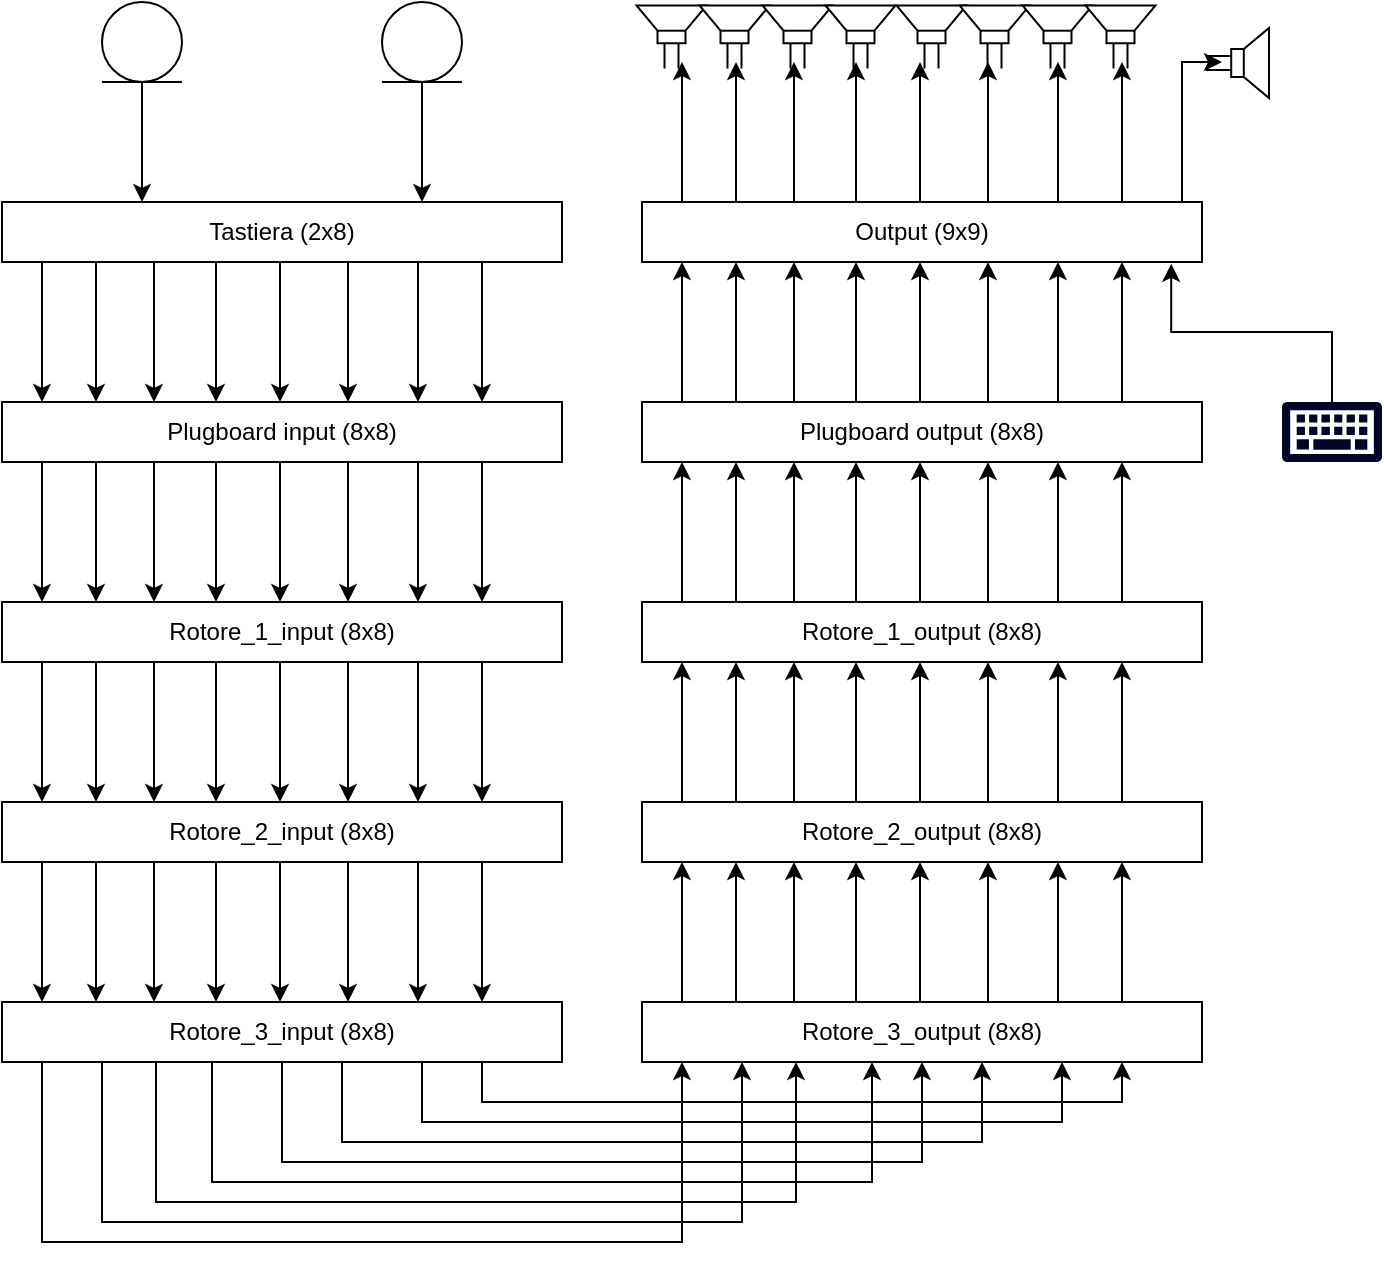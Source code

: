 <mxfile version="24.0.4" type="device">
  <diagram name="Page-1" id="vTl2VZf6Phf7d43htwPM">
    <mxGraphModel dx="2390" dy="1623" grid="1" gridSize="10" guides="1" tooltips="1" connect="1" arrows="1" fold="1" page="1" pageScale="1" pageWidth="827" pageHeight="1169" math="0" shadow="0">
      <root>
        <mxCell id="0" />
        <mxCell id="1" parent="0" />
        <mxCell id="vGcXtfVgCB9W5I0RSvsS-87" style="edgeStyle=orthogonalEdgeStyle;rounded=0;orthogonalLoop=1;jettySize=auto;html=1;exitX=0;exitY=0.5;exitDx=0;exitDy=0;exitPerimeter=0;entryX=0.25;entryY=0;entryDx=0;entryDy=0;" edge="1" parent="1" source="vGcXtfVgCB9W5I0RSvsS-1" target="vGcXtfVgCB9W5I0RSvsS-79">
          <mxGeometry relative="1" as="geometry" />
        </mxCell>
        <mxCell id="vGcXtfVgCB9W5I0RSvsS-1" value="" style="verticalLabelPosition=bottom;shadow=0;dashed=0;align=center;html=1;verticalAlign=top;shape=mxgraph.electrical.radio.microphone_1;rotation=-90;" vertex="1" parent="1">
          <mxGeometry x="130" y="260" width="40" height="40" as="geometry" />
        </mxCell>
        <mxCell id="vGcXtfVgCB9W5I0RSvsS-88" style="edgeStyle=orthogonalEdgeStyle;rounded=0;orthogonalLoop=1;jettySize=auto;html=1;exitX=0;exitY=0.5;exitDx=0;exitDy=0;exitPerimeter=0;entryX=0.75;entryY=0;entryDx=0;entryDy=0;" edge="1" parent="1" source="vGcXtfVgCB9W5I0RSvsS-2" target="vGcXtfVgCB9W5I0RSvsS-79">
          <mxGeometry relative="1" as="geometry" />
        </mxCell>
        <mxCell id="vGcXtfVgCB9W5I0RSvsS-2" value="" style="verticalLabelPosition=bottom;shadow=0;dashed=0;align=center;html=1;verticalAlign=top;shape=mxgraph.electrical.radio.microphone_1;rotation=-90;" vertex="1" parent="1">
          <mxGeometry x="270" y="260" width="40" height="40" as="geometry" />
        </mxCell>
        <mxCell id="vGcXtfVgCB9W5I0RSvsS-12" style="edgeStyle=orthogonalEdgeStyle;rounded=0;orthogonalLoop=1;jettySize=auto;html=1;exitX=0.5;exitY=1;exitDx=0;exitDy=0;" edge="1" parent="1">
          <mxGeometry relative="1" as="geometry">
            <mxPoint x="219" y="490.0" as="sourcePoint" />
            <mxPoint x="219" y="560.0" as="targetPoint" />
          </mxGeometry>
        </mxCell>
        <mxCell id="vGcXtfVgCB9W5I0RSvsS-13" style="edgeStyle=orthogonalEdgeStyle;rounded=0;orthogonalLoop=1;jettySize=auto;html=1;exitX=0.25;exitY=1;exitDx=0;exitDy=0;entryX=0.25;entryY=0;entryDx=0;entryDy=0;" edge="1" parent="1">
          <mxGeometry relative="1" as="geometry">
            <mxPoint x="156" y="490.0" as="sourcePoint" />
            <mxPoint x="156" y="560.0" as="targetPoint" />
          </mxGeometry>
        </mxCell>
        <mxCell id="vGcXtfVgCB9W5I0RSvsS-14" style="edgeStyle=orthogonalEdgeStyle;rounded=0;orthogonalLoop=1;jettySize=auto;html=1;exitX=0.75;exitY=1;exitDx=0;exitDy=0;entryX=0.75;entryY=0;entryDx=0;entryDy=0;" edge="1" parent="1">
          <mxGeometry relative="1" as="geometry">
            <mxPoint x="288" y="490.0" as="sourcePoint" />
            <mxPoint x="288" y="560.0" as="targetPoint" />
          </mxGeometry>
        </mxCell>
        <mxCell id="vGcXtfVgCB9W5I0RSvsS-3" value="Plugboard input (8x8)" style="rounded=0;whiteSpace=wrap;html=1;" vertex="1" parent="1">
          <mxGeometry x="80" y="460" width="280" height="30" as="geometry" />
        </mxCell>
        <mxCell id="vGcXtfVgCB9W5I0RSvsS-11" value="Rotore_1_input (8x8)" style="rounded=0;whiteSpace=wrap;html=1;" vertex="1" parent="1">
          <mxGeometry x="80" y="560" width="280" height="30" as="geometry" />
        </mxCell>
        <mxCell id="vGcXtfVgCB9W5I0RSvsS-15" style="edgeStyle=orthogonalEdgeStyle;rounded=0;orthogonalLoop=1;jettySize=auto;html=1;exitX=0.25;exitY=1;exitDx=0;exitDy=0;entryX=0.25;entryY=0;entryDx=0;entryDy=0;" edge="1" parent="1">
          <mxGeometry relative="1" as="geometry">
            <mxPoint x="187" y="490" as="sourcePoint" />
            <mxPoint x="187" y="560" as="targetPoint" />
          </mxGeometry>
        </mxCell>
        <mxCell id="vGcXtfVgCB9W5I0RSvsS-16" style="edgeStyle=orthogonalEdgeStyle;rounded=0;orthogonalLoop=1;jettySize=auto;html=1;exitX=0.25;exitY=1;exitDx=0;exitDy=0;entryX=0.25;entryY=0;entryDx=0;entryDy=0;" edge="1" parent="1">
          <mxGeometry relative="1" as="geometry">
            <mxPoint x="253" y="490" as="sourcePoint" />
            <mxPoint x="253" y="560" as="targetPoint" />
          </mxGeometry>
        </mxCell>
        <mxCell id="vGcXtfVgCB9W5I0RSvsS-17" style="edgeStyle=orthogonalEdgeStyle;rounded=0;orthogonalLoop=1;jettySize=auto;html=1;exitX=0.25;exitY=1;exitDx=0;exitDy=0;entryX=0.25;entryY=0;entryDx=0;entryDy=0;" edge="1" parent="1">
          <mxGeometry relative="1" as="geometry">
            <mxPoint x="127" y="490" as="sourcePoint" />
            <mxPoint x="127" y="560" as="targetPoint" />
          </mxGeometry>
        </mxCell>
        <mxCell id="vGcXtfVgCB9W5I0RSvsS-18" style="edgeStyle=orthogonalEdgeStyle;rounded=0;orthogonalLoop=1;jettySize=auto;html=1;exitX=0.25;exitY=1;exitDx=0;exitDy=0;entryX=0.25;entryY=0;entryDx=0;entryDy=0;" edge="1" parent="1">
          <mxGeometry relative="1" as="geometry">
            <mxPoint x="320" y="490" as="sourcePoint" />
            <mxPoint x="320" y="560" as="targetPoint" />
          </mxGeometry>
        </mxCell>
        <mxCell id="vGcXtfVgCB9W5I0RSvsS-19" style="edgeStyle=orthogonalEdgeStyle;rounded=0;orthogonalLoop=1;jettySize=auto;html=1;exitX=0.25;exitY=1;exitDx=0;exitDy=0;entryX=0.25;entryY=0;entryDx=0;entryDy=0;" edge="1" parent="1">
          <mxGeometry relative="1" as="geometry">
            <mxPoint x="100" y="490" as="sourcePoint" />
            <mxPoint x="100" y="560" as="targetPoint" />
          </mxGeometry>
        </mxCell>
        <mxCell id="vGcXtfVgCB9W5I0RSvsS-20" value="Rotore_2_input (8x8)" style="rounded=0;whiteSpace=wrap;html=1;" vertex="1" parent="1">
          <mxGeometry x="80" y="660" width="280" height="30" as="geometry" />
        </mxCell>
        <mxCell id="vGcXtfVgCB9W5I0RSvsS-21" style="edgeStyle=orthogonalEdgeStyle;rounded=0;orthogonalLoop=1;jettySize=auto;html=1;exitX=0.5;exitY=1;exitDx=0;exitDy=0;" edge="1" parent="1">
          <mxGeometry relative="1" as="geometry">
            <mxPoint x="219" y="590.0" as="sourcePoint" />
            <mxPoint x="219" y="660.0" as="targetPoint" />
          </mxGeometry>
        </mxCell>
        <mxCell id="vGcXtfVgCB9W5I0RSvsS-22" style="edgeStyle=orthogonalEdgeStyle;rounded=0;orthogonalLoop=1;jettySize=auto;html=1;exitX=0.25;exitY=1;exitDx=0;exitDy=0;entryX=0.25;entryY=0;entryDx=0;entryDy=0;" edge="1" parent="1">
          <mxGeometry relative="1" as="geometry">
            <mxPoint x="156" y="590.0" as="sourcePoint" />
            <mxPoint x="156" y="660.0" as="targetPoint" />
          </mxGeometry>
        </mxCell>
        <mxCell id="vGcXtfVgCB9W5I0RSvsS-23" style="edgeStyle=orthogonalEdgeStyle;rounded=0;orthogonalLoop=1;jettySize=auto;html=1;exitX=0.75;exitY=1;exitDx=0;exitDy=0;entryX=0.75;entryY=0;entryDx=0;entryDy=0;" edge="1" parent="1">
          <mxGeometry relative="1" as="geometry">
            <mxPoint x="288" y="590.0" as="sourcePoint" />
            <mxPoint x="288" y="660.0" as="targetPoint" />
          </mxGeometry>
        </mxCell>
        <mxCell id="vGcXtfVgCB9W5I0RSvsS-24" style="edgeStyle=orthogonalEdgeStyle;rounded=0;orthogonalLoop=1;jettySize=auto;html=1;exitX=0.25;exitY=1;exitDx=0;exitDy=0;entryX=0.25;entryY=0;entryDx=0;entryDy=0;" edge="1" parent="1">
          <mxGeometry relative="1" as="geometry">
            <mxPoint x="187" y="590" as="sourcePoint" />
            <mxPoint x="187" y="660" as="targetPoint" />
          </mxGeometry>
        </mxCell>
        <mxCell id="vGcXtfVgCB9W5I0RSvsS-25" style="edgeStyle=orthogonalEdgeStyle;rounded=0;orthogonalLoop=1;jettySize=auto;html=1;exitX=0.25;exitY=1;exitDx=0;exitDy=0;entryX=0.25;entryY=0;entryDx=0;entryDy=0;" edge="1" parent="1">
          <mxGeometry relative="1" as="geometry">
            <mxPoint x="253" y="590" as="sourcePoint" />
            <mxPoint x="253" y="660" as="targetPoint" />
          </mxGeometry>
        </mxCell>
        <mxCell id="vGcXtfVgCB9W5I0RSvsS-26" style="edgeStyle=orthogonalEdgeStyle;rounded=0;orthogonalLoop=1;jettySize=auto;html=1;exitX=0.25;exitY=1;exitDx=0;exitDy=0;entryX=0.25;entryY=0;entryDx=0;entryDy=0;" edge="1" parent="1">
          <mxGeometry relative="1" as="geometry">
            <mxPoint x="127" y="590" as="sourcePoint" />
            <mxPoint x="127" y="660" as="targetPoint" />
          </mxGeometry>
        </mxCell>
        <mxCell id="vGcXtfVgCB9W5I0RSvsS-27" style="edgeStyle=orthogonalEdgeStyle;rounded=0;orthogonalLoop=1;jettySize=auto;html=1;exitX=0.25;exitY=1;exitDx=0;exitDy=0;entryX=0.25;entryY=0;entryDx=0;entryDy=0;" edge="1" parent="1">
          <mxGeometry relative="1" as="geometry">
            <mxPoint x="320" y="590" as="sourcePoint" />
            <mxPoint x="320" y="660" as="targetPoint" />
          </mxGeometry>
        </mxCell>
        <mxCell id="vGcXtfVgCB9W5I0RSvsS-28" style="edgeStyle=orthogonalEdgeStyle;rounded=0;orthogonalLoop=1;jettySize=auto;html=1;exitX=0.25;exitY=1;exitDx=0;exitDy=0;entryX=0.25;entryY=0;entryDx=0;entryDy=0;" edge="1" parent="1">
          <mxGeometry relative="1" as="geometry">
            <mxPoint x="100" y="590" as="sourcePoint" />
            <mxPoint x="100" y="660" as="targetPoint" />
          </mxGeometry>
        </mxCell>
        <mxCell id="vGcXtfVgCB9W5I0RSvsS-48" style="edgeStyle=orthogonalEdgeStyle;rounded=0;orthogonalLoop=1;jettySize=auto;html=1;exitX=0.5;exitY=1;exitDx=0;exitDy=0;entryX=0.5;entryY=1;entryDx=0;entryDy=0;" edge="1" parent="1" source="vGcXtfVgCB9W5I0RSvsS-29" target="vGcXtfVgCB9W5I0RSvsS-38">
          <mxGeometry relative="1" as="geometry">
            <Array as="points">
              <mxPoint x="220" y="840" />
              <mxPoint x="540" y="840" />
            </Array>
          </mxGeometry>
        </mxCell>
        <mxCell id="vGcXtfVgCB9W5I0RSvsS-29" value="Rotore_3_input (8x8)" style="rounded=0;whiteSpace=wrap;html=1;" vertex="1" parent="1">
          <mxGeometry x="80" y="760" width="280" height="30" as="geometry" />
        </mxCell>
        <mxCell id="vGcXtfVgCB9W5I0RSvsS-30" style="edgeStyle=orthogonalEdgeStyle;rounded=0;orthogonalLoop=1;jettySize=auto;html=1;exitX=0.5;exitY=1;exitDx=0;exitDy=0;" edge="1" parent="1">
          <mxGeometry relative="1" as="geometry">
            <mxPoint x="219" y="690.0" as="sourcePoint" />
            <mxPoint x="219" y="760.0" as="targetPoint" />
          </mxGeometry>
        </mxCell>
        <mxCell id="vGcXtfVgCB9W5I0RSvsS-31" style="edgeStyle=orthogonalEdgeStyle;rounded=0;orthogonalLoop=1;jettySize=auto;html=1;exitX=0.25;exitY=1;exitDx=0;exitDy=0;entryX=0.25;entryY=0;entryDx=0;entryDy=0;" edge="1" parent="1">
          <mxGeometry relative="1" as="geometry">
            <mxPoint x="156" y="690.0" as="sourcePoint" />
            <mxPoint x="156" y="760.0" as="targetPoint" />
          </mxGeometry>
        </mxCell>
        <mxCell id="vGcXtfVgCB9W5I0RSvsS-32" style="edgeStyle=orthogonalEdgeStyle;rounded=0;orthogonalLoop=1;jettySize=auto;html=1;exitX=0.75;exitY=1;exitDx=0;exitDy=0;entryX=0.75;entryY=0;entryDx=0;entryDy=0;" edge="1" parent="1">
          <mxGeometry relative="1" as="geometry">
            <mxPoint x="288" y="690.0" as="sourcePoint" />
            <mxPoint x="288" y="760.0" as="targetPoint" />
          </mxGeometry>
        </mxCell>
        <mxCell id="vGcXtfVgCB9W5I0RSvsS-33" style="edgeStyle=orthogonalEdgeStyle;rounded=0;orthogonalLoop=1;jettySize=auto;html=1;exitX=0.25;exitY=1;exitDx=0;exitDy=0;entryX=0.25;entryY=0;entryDx=0;entryDy=0;" edge="1" parent="1">
          <mxGeometry relative="1" as="geometry">
            <mxPoint x="187" y="690" as="sourcePoint" />
            <mxPoint x="187" y="760" as="targetPoint" />
          </mxGeometry>
        </mxCell>
        <mxCell id="vGcXtfVgCB9W5I0RSvsS-34" style="edgeStyle=orthogonalEdgeStyle;rounded=0;orthogonalLoop=1;jettySize=auto;html=1;exitX=0.25;exitY=1;exitDx=0;exitDy=0;entryX=0.25;entryY=0;entryDx=0;entryDy=0;" edge="1" parent="1">
          <mxGeometry relative="1" as="geometry">
            <mxPoint x="253" y="690" as="sourcePoint" />
            <mxPoint x="253" y="760" as="targetPoint" />
          </mxGeometry>
        </mxCell>
        <mxCell id="vGcXtfVgCB9W5I0RSvsS-35" style="edgeStyle=orthogonalEdgeStyle;rounded=0;orthogonalLoop=1;jettySize=auto;html=1;exitX=0.25;exitY=1;exitDx=0;exitDy=0;entryX=0.25;entryY=0;entryDx=0;entryDy=0;" edge="1" parent="1">
          <mxGeometry relative="1" as="geometry">
            <mxPoint x="127" y="690" as="sourcePoint" />
            <mxPoint x="127" y="760" as="targetPoint" />
          </mxGeometry>
        </mxCell>
        <mxCell id="vGcXtfVgCB9W5I0RSvsS-36" style="edgeStyle=orthogonalEdgeStyle;rounded=0;orthogonalLoop=1;jettySize=auto;html=1;exitX=0.25;exitY=1;exitDx=0;exitDy=0;entryX=0.25;entryY=0;entryDx=0;entryDy=0;" edge="1" parent="1">
          <mxGeometry relative="1" as="geometry">
            <mxPoint x="320" y="690" as="sourcePoint" />
            <mxPoint x="320" y="760" as="targetPoint" />
          </mxGeometry>
        </mxCell>
        <mxCell id="vGcXtfVgCB9W5I0RSvsS-37" style="edgeStyle=orthogonalEdgeStyle;rounded=0;orthogonalLoop=1;jettySize=auto;html=1;exitX=0.25;exitY=1;exitDx=0;exitDy=0;entryX=0.25;entryY=0;entryDx=0;entryDy=0;" edge="1" parent="1">
          <mxGeometry relative="1" as="geometry">
            <mxPoint x="100" y="690" as="sourcePoint" />
            <mxPoint x="100" y="760" as="targetPoint" />
          </mxGeometry>
        </mxCell>
        <mxCell id="vGcXtfVgCB9W5I0RSvsS-38" value="Rotore_3_output (8x8)" style="rounded=0;whiteSpace=wrap;html=1;" vertex="1" parent="1">
          <mxGeometry x="400" y="760" width="280" height="30" as="geometry" />
        </mxCell>
        <mxCell id="vGcXtfVgCB9W5I0RSvsS-39" style="edgeStyle=orthogonalEdgeStyle;rounded=0;orthogonalLoop=1;jettySize=auto;html=1;exitX=0.5;exitY=1;exitDx=0;exitDy=0;endArrow=none;endFill=0;startArrow=classic;startFill=1;" edge="1" parent="1">
          <mxGeometry relative="1" as="geometry">
            <mxPoint x="539" y="690.0" as="sourcePoint" />
            <mxPoint x="539" y="760.0" as="targetPoint" />
          </mxGeometry>
        </mxCell>
        <mxCell id="vGcXtfVgCB9W5I0RSvsS-40" style="edgeStyle=orthogonalEdgeStyle;rounded=0;orthogonalLoop=1;jettySize=auto;html=1;exitX=0.25;exitY=1;exitDx=0;exitDy=0;entryX=0.25;entryY=0;entryDx=0;entryDy=0;endArrow=none;endFill=0;startArrow=classic;startFill=1;" edge="1" parent="1">
          <mxGeometry relative="1" as="geometry">
            <mxPoint x="476" y="690.0" as="sourcePoint" />
            <mxPoint x="476" y="760.0" as="targetPoint" />
          </mxGeometry>
        </mxCell>
        <mxCell id="vGcXtfVgCB9W5I0RSvsS-41" style="edgeStyle=orthogonalEdgeStyle;rounded=0;orthogonalLoop=1;jettySize=auto;html=1;exitX=0.75;exitY=1;exitDx=0;exitDy=0;entryX=0.75;entryY=0;entryDx=0;entryDy=0;endArrow=none;endFill=0;startArrow=classic;startFill=1;" edge="1" parent="1">
          <mxGeometry relative="1" as="geometry">
            <mxPoint x="608" y="690.0" as="sourcePoint" />
            <mxPoint x="608" y="760.0" as="targetPoint" />
          </mxGeometry>
        </mxCell>
        <mxCell id="vGcXtfVgCB9W5I0RSvsS-42" style="edgeStyle=orthogonalEdgeStyle;rounded=0;orthogonalLoop=1;jettySize=auto;html=1;exitX=0.25;exitY=1;exitDx=0;exitDy=0;entryX=0.25;entryY=0;entryDx=0;entryDy=0;endArrow=none;endFill=0;startArrow=classic;startFill=1;" edge="1" parent="1">
          <mxGeometry relative="1" as="geometry">
            <mxPoint x="507" y="690" as="sourcePoint" />
            <mxPoint x="507" y="760" as="targetPoint" />
          </mxGeometry>
        </mxCell>
        <mxCell id="vGcXtfVgCB9W5I0RSvsS-43" style="edgeStyle=orthogonalEdgeStyle;rounded=0;orthogonalLoop=1;jettySize=auto;html=1;exitX=0.25;exitY=1;exitDx=0;exitDy=0;entryX=0.25;entryY=0;entryDx=0;entryDy=0;endArrow=none;endFill=0;startArrow=classic;startFill=1;" edge="1" parent="1">
          <mxGeometry relative="1" as="geometry">
            <mxPoint x="573" y="690" as="sourcePoint" />
            <mxPoint x="573" y="760" as="targetPoint" />
          </mxGeometry>
        </mxCell>
        <mxCell id="vGcXtfVgCB9W5I0RSvsS-44" style="edgeStyle=orthogonalEdgeStyle;rounded=0;orthogonalLoop=1;jettySize=auto;html=1;exitX=0.25;exitY=1;exitDx=0;exitDy=0;entryX=0.25;entryY=0;entryDx=0;entryDy=0;endArrow=none;endFill=0;startArrow=classic;startFill=1;" edge="1" parent="1">
          <mxGeometry relative="1" as="geometry">
            <mxPoint x="447" y="690" as="sourcePoint" />
            <mxPoint x="447" y="760" as="targetPoint" />
          </mxGeometry>
        </mxCell>
        <mxCell id="vGcXtfVgCB9W5I0RSvsS-45" style="edgeStyle=orthogonalEdgeStyle;rounded=0;orthogonalLoop=1;jettySize=auto;html=1;exitX=0.25;exitY=1;exitDx=0;exitDy=0;entryX=0.25;entryY=0;entryDx=0;entryDy=0;endArrow=none;endFill=0;startArrow=classic;startFill=1;" edge="1" parent="1">
          <mxGeometry relative="1" as="geometry">
            <mxPoint x="640" y="690" as="sourcePoint" />
            <mxPoint x="640" y="760" as="targetPoint" />
          </mxGeometry>
        </mxCell>
        <mxCell id="vGcXtfVgCB9W5I0RSvsS-46" style="edgeStyle=orthogonalEdgeStyle;rounded=0;orthogonalLoop=1;jettySize=auto;html=1;exitX=0.25;exitY=1;exitDx=0;exitDy=0;entryX=0.25;entryY=0;entryDx=0;entryDy=0;endArrow=none;endFill=0;startArrow=classic;startFill=1;" edge="1" parent="1">
          <mxGeometry relative="1" as="geometry">
            <mxPoint x="420" y="690" as="sourcePoint" />
            <mxPoint x="420" y="760" as="targetPoint" />
          </mxGeometry>
        </mxCell>
        <mxCell id="vGcXtfVgCB9W5I0RSvsS-49" style="edgeStyle=orthogonalEdgeStyle;rounded=0;orthogonalLoop=1;jettySize=auto;html=1;exitX=0.5;exitY=1;exitDx=0;exitDy=0;entryX=0.5;entryY=1;entryDx=0;entryDy=0;" edge="1" parent="1">
          <mxGeometry relative="1" as="geometry">
            <mxPoint x="195" y="790" as="sourcePoint" />
            <mxPoint x="515" y="790" as="targetPoint" />
            <Array as="points">
              <mxPoint x="185" y="790" />
              <mxPoint x="185" y="850" />
              <mxPoint x="515" y="850" />
            </Array>
          </mxGeometry>
        </mxCell>
        <mxCell id="vGcXtfVgCB9W5I0RSvsS-50" style="edgeStyle=orthogonalEdgeStyle;rounded=0;orthogonalLoop=1;jettySize=auto;html=1;exitX=0.5;exitY=1;exitDx=0;exitDy=0;entryX=0.5;entryY=1;entryDx=0;entryDy=0;" edge="1" parent="1">
          <mxGeometry relative="1" as="geometry">
            <mxPoint x="157" y="790" as="sourcePoint" />
            <mxPoint x="477" y="790" as="targetPoint" />
            <Array as="points">
              <mxPoint x="157" y="860" />
              <mxPoint x="477" y="860" />
            </Array>
          </mxGeometry>
        </mxCell>
        <mxCell id="vGcXtfVgCB9W5I0RSvsS-51" style="edgeStyle=orthogonalEdgeStyle;rounded=0;orthogonalLoop=1;jettySize=auto;html=1;exitX=0.5;exitY=1;exitDx=0;exitDy=0;entryX=0.5;entryY=1;entryDx=0;entryDy=0;" edge="1" parent="1">
          <mxGeometry relative="1" as="geometry">
            <mxPoint x="130" y="790" as="sourcePoint" />
            <mxPoint x="450" y="790" as="targetPoint" />
            <Array as="points">
              <mxPoint x="130" y="870" />
              <mxPoint x="450" y="870" />
            </Array>
          </mxGeometry>
        </mxCell>
        <mxCell id="vGcXtfVgCB9W5I0RSvsS-52" style="edgeStyle=orthogonalEdgeStyle;rounded=0;orthogonalLoop=1;jettySize=auto;html=1;exitX=0.5;exitY=1;exitDx=0;exitDy=0;entryX=0.5;entryY=1;entryDx=0;entryDy=0;" edge="1" parent="1">
          <mxGeometry relative="1" as="geometry">
            <mxPoint x="100" y="790" as="sourcePoint" />
            <mxPoint x="420" y="790" as="targetPoint" />
            <Array as="points">
              <mxPoint x="100" y="880" />
              <mxPoint x="420" y="880" />
            </Array>
          </mxGeometry>
        </mxCell>
        <mxCell id="vGcXtfVgCB9W5I0RSvsS-53" style="edgeStyle=orthogonalEdgeStyle;rounded=0;orthogonalLoop=1;jettySize=auto;html=1;exitX=0.5;exitY=1;exitDx=0;exitDy=0;entryX=0.5;entryY=1;entryDx=0;entryDy=0;" edge="1" parent="1">
          <mxGeometry relative="1" as="geometry">
            <mxPoint x="250" y="790" as="sourcePoint" />
            <mxPoint x="570" y="790" as="targetPoint" />
            <Array as="points">
              <mxPoint x="250" y="830" />
              <mxPoint x="570" y="830" />
            </Array>
          </mxGeometry>
        </mxCell>
        <mxCell id="vGcXtfVgCB9W5I0RSvsS-54" style="edgeStyle=orthogonalEdgeStyle;rounded=0;orthogonalLoop=1;jettySize=auto;html=1;exitX=0.5;exitY=1;exitDx=0;exitDy=0;entryX=0.5;entryY=1;entryDx=0;entryDy=0;" edge="1" parent="1">
          <mxGeometry relative="1" as="geometry">
            <mxPoint x="290" y="790" as="sourcePoint" />
            <mxPoint x="610" y="790" as="targetPoint" />
            <Array as="points">
              <mxPoint x="290" y="820" />
              <mxPoint x="610" y="820" />
            </Array>
          </mxGeometry>
        </mxCell>
        <mxCell id="vGcXtfVgCB9W5I0RSvsS-55" style="edgeStyle=orthogonalEdgeStyle;rounded=0;orthogonalLoop=1;jettySize=auto;html=1;exitX=0.5;exitY=1;exitDx=0;exitDy=0;entryX=0.5;entryY=1;entryDx=0;entryDy=0;" edge="1" parent="1">
          <mxGeometry relative="1" as="geometry">
            <mxPoint x="320" y="790" as="sourcePoint" />
            <mxPoint x="640" y="790" as="targetPoint" />
            <Array as="points">
              <mxPoint x="320" y="810" />
              <mxPoint x="640" y="810" />
            </Array>
          </mxGeometry>
        </mxCell>
        <mxCell id="vGcXtfVgCB9W5I0RSvsS-56" value="Rotore_2_output (8x8)" style="rounded=0;whiteSpace=wrap;html=1;" vertex="1" parent="1">
          <mxGeometry x="400" y="660" width="280" height="30" as="geometry" />
        </mxCell>
        <mxCell id="vGcXtfVgCB9W5I0RSvsS-58" style="edgeStyle=orthogonalEdgeStyle;rounded=0;orthogonalLoop=1;jettySize=auto;html=1;exitX=0.5;exitY=1;exitDx=0;exitDy=0;endArrow=none;endFill=0;startArrow=classic;startFill=1;" edge="1" parent="1">
          <mxGeometry relative="1" as="geometry">
            <mxPoint x="539" y="590.0" as="sourcePoint" />
            <mxPoint x="539" y="660.0" as="targetPoint" />
          </mxGeometry>
        </mxCell>
        <mxCell id="vGcXtfVgCB9W5I0RSvsS-59" style="edgeStyle=orthogonalEdgeStyle;rounded=0;orthogonalLoop=1;jettySize=auto;html=1;exitX=0.25;exitY=1;exitDx=0;exitDy=0;entryX=0.25;entryY=0;entryDx=0;entryDy=0;endArrow=none;endFill=0;startArrow=classic;startFill=1;" edge="1" parent="1">
          <mxGeometry relative="1" as="geometry">
            <mxPoint x="476" y="590.0" as="sourcePoint" />
            <mxPoint x="476" y="660.0" as="targetPoint" />
          </mxGeometry>
        </mxCell>
        <mxCell id="vGcXtfVgCB9W5I0RSvsS-60" style="edgeStyle=orthogonalEdgeStyle;rounded=0;orthogonalLoop=1;jettySize=auto;html=1;exitX=0.75;exitY=1;exitDx=0;exitDy=0;entryX=0.75;entryY=0;entryDx=0;entryDy=0;endArrow=none;endFill=0;startArrow=classic;startFill=1;" edge="1" parent="1">
          <mxGeometry relative="1" as="geometry">
            <mxPoint x="608" y="590.0" as="sourcePoint" />
            <mxPoint x="608" y="660.0" as="targetPoint" />
          </mxGeometry>
        </mxCell>
        <mxCell id="vGcXtfVgCB9W5I0RSvsS-61" style="edgeStyle=orthogonalEdgeStyle;rounded=0;orthogonalLoop=1;jettySize=auto;html=1;exitX=0.25;exitY=1;exitDx=0;exitDy=0;entryX=0.25;entryY=0;entryDx=0;entryDy=0;endArrow=none;endFill=0;startArrow=classic;startFill=1;" edge="1" parent="1">
          <mxGeometry relative="1" as="geometry">
            <mxPoint x="507" y="590" as="sourcePoint" />
            <mxPoint x="507" y="660" as="targetPoint" />
          </mxGeometry>
        </mxCell>
        <mxCell id="vGcXtfVgCB9W5I0RSvsS-62" style="edgeStyle=orthogonalEdgeStyle;rounded=0;orthogonalLoop=1;jettySize=auto;html=1;exitX=0.25;exitY=1;exitDx=0;exitDy=0;entryX=0.25;entryY=0;entryDx=0;entryDy=0;endArrow=none;endFill=0;startArrow=classic;startFill=1;" edge="1" parent="1">
          <mxGeometry relative="1" as="geometry">
            <mxPoint x="573" y="590" as="sourcePoint" />
            <mxPoint x="573" y="660" as="targetPoint" />
          </mxGeometry>
        </mxCell>
        <mxCell id="vGcXtfVgCB9W5I0RSvsS-63" style="edgeStyle=orthogonalEdgeStyle;rounded=0;orthogonalLoop=1;jettySize=auto;html=1;exitX=0.25;exitY=1;exitDx=0;exitDy=0;entryX=0.25;entryY=0;entryDx=0;entryDy=0;endArrow=none;endFill=0;startArrow=classic;startFill=1;" edge="1" parent="1">
          <mxGeometry relative="1" as="geometry">
            <mxPoint x="447" y="590" as="sourcePoint" />
            <mxPoint x="447" y="660" as="targetPoint" />
          </mxGeometry>
        </mxCell>
        <mxCell id="vGcXtfVgCB9W5I0RSvsS-64" style="edgeStyle=orthogonalEdgeStyle;rounded=0;orthogonalLoop=1;jettySize=auto;html=1;exitX=0.25;exitY=1;exitDx=0;exitDy=0;entryX=0.25;entryY=0;entryDx=0;entryDy=0;endArrow=none;endFill=0;startArrow=classic;startFill=1;" edge="1" parent="1">
          <mxGeometry relative="1" as="geometry">
            <mxPoint x="640" y="590" as="sourcePoint" />
            <mxPoint x="640" y="660" as="targetPoint" />
          </mxGeometry>
        </mxCell>
        <mxCell id="vGcXtfVgCB9W5I0RSvsS-65" style="edgeStyle=orthogonalEdgeStyle;rounded=0;orthogonalLoop=1;jettySize=auto;html=1;exitX=0.25;exitY=1;exitDx=0;exitDy=0;entryX=0.25;entryY=0;entryDx=0;entryDy=0;endArrow=none;endFill=0;startArrow=classic;startFill=1;" edge="1" parent="1">
          <mxGeometry relative="1" as="geometry">
            <mxPoint x="420" y="590" as="sourcePoint" />
            <mxPoint x="420" y="660" as="targetPoint" />
          </mxGeometry>
        </mxCell>
        <mxCell id="vGcXtfVgCB9W5I0RSvsS-66" value="Rotore_1_output (8x8)" style="rounded=0;whiteSpace=wrap;html=1;" vertex="1" parent="1">
          <mxGeometry x="400" y="560" width="280" height="30" as="geometry" />
        </mxCell>
        <mxCell id="vGcXtfVgCB9W5I0RSvsS-67" style="edgeStyle=orthogonalEdgeStyle;rounded=0;orthogonalLoop=1;jettySize=auto;html=1;exitX=0.5;exitY=1;exitDx=0;exitDy=0;endArrow=none;endFill=0;startArrow=classic;startFill=1;" edge="1" parent="1">
          <mxGeometry relative="1" as="geometry">
            <mxPoint x="539" y="490.0" as="sourcePoint" />
            <mxPoint x="539" y="560.0" as="targetPoint" />
          </mxGeometry>
        </mxCell>
        <mxCell id="vGcXtfVgCB9W5I0RSvsS-68" style="edgeStyle=orthogonalEdgeStyle;rounded=0;orthogonalLoop=1;jettySize=auto;html=1;exitX=0.25;exitY=1;exitDx=0;exitDy=0;entryX=0.25;entryY=0;entryDx=0;entryDy=0;endArrow=none;endFill=0;startArrow=classic;startFill=1;" edge="1" parent="1">
          <mxGeometry relative="1" as="geometry">
            <mxPoint x="476" y="490.0" as="sourcePoint" />
            <mxPoint x="476" y="560.0" as="targetPoint" />
          </mxGeometry>
        </mxCell>
        <mxCell id="vGcXtfVgCB9W5I0RSvsS-69" style="edgeStyle=orthogonalEdgeStyle;rounded=0;orthogonalLoop=1;jettySize=auto;html=1;exitX=0.75;exitY=1;exitDx=0;exitDy=0;entryX=0.75;entryY=0;entryDx=0;entryDy=0;endArrow=none;endFill=0;startArrow=classic;startFill=1;" edge="1" parent="1">
          <mxGeometry relative="1" as="geometry">
            <mxPoint x="608" y="490.0" as="sourcePoint" />
            <mxPoint x="608" y="560.0" as="targetPoint" />
          </mxGeometry>
        </mxCell>
        <mxCell id="vGcXtfVgCB9W5I0RSvsS-70" style="edgeStyle=orthogonalEdgeStyle;rounded=0;orthogonalLoop=1;jettySize=auto;html=1;exitX=0.25;exitY=1;exitDx=0;exitDy=0;entryX=0.25;entryY=0;entryDx=0;entryDy=0;endArrow=none;endFill=0;startArrow=classic;startFill=1;" edge="1" parent="1">
          <mxGeometry relative="1" as="geometry">
            <mxPoint x="507" y="490" as="sourcePoint" />
            <mxPoint x="507" y="560" as="targetPoint" />
          </mxGeometry>
        </mxCell>
        <mxCell id="vGcXtfVgCB9W5I0RSvsS-71" style="edgeStyle=orthogonalEdgeStyle;rounded=0;orthogonalLoop=1;jettySize=auto;html=1;exitX=0.25;exitY=1;exitDx=0;exitDy=0;entryX=0.25;entryY=0;entryDx=0;entryDy=0;endArrow=none;endFill=0;startArrow=classic;startFill=1;" edge="1" parent="1">
          <mxGeometry relative="1" as="geometry">
            <mxPoint x="573" y="490" as="sourcePoint" />
            <mxPoint x="573" y="560" as="targetPoint" />
          </mxGeometry>
        </mxCell>
        <mxCell id="vGcXtfVgCB9W5I0RSvsS-72" style="edgeStyle=orthogonalEdgeStyle;rounded=0;orthogonalLoop=1;jettySize=auto;html=1;exitX=0.25;exitY=1;exitDx=0;exitDy=0;entryX=0.25;entryY=0;entryDx=0;entryDy=0;endArrow=none;endFill=0;startArrow=classic;startFill=1;" edge="1" parent="1">
          <mxGeometry relative="1" as="geometry">
            <mxPoint x="447" y="490" as="sourcePoint" />
            <mxPoint x="447" y="560" as="targetPoint" />
          </mxGeometry>
        </mxCell>
        <mxCell id="vGcXtfVgCB9W5I0RSvsS-73" style="edgeStyle=orthogonalEdgeStyle;rounded=0;orthogonalLoop=1;jettySize=auto;html=1;exitX=0.25;exitY=1;exitDx=0;exitDy=0;entryX=0.25;entryY=0;entryDx=0;entryDy=0;endArrow=none;endFill=0;startArrow=classic;startFill=1;" edge="1" parent="1">
          <mxGeometry relative="1" as="geometry">
            <mxPoint x="640" y="490" as="sourcePoint" />
            <mxPoint x="640" y="560" as="targetPoint" />
          </mxGeometry>
        </mxCell>
        <mxCell id="vGcXtfVgCB9W5I0RSvsS-74" style="edgeStyle=orthogonalEdgeStyle;rounded=0;orthogonalLoop=1;jettySize=auto;html=1;exitX=0.25;exitY=1;exitDx=0;exitDy=0;entryX=0.25;entryY=0;entryDx=0;entryDy=0;endArrow=none;endFill=0;startArrow=classic;startFill=1;" edge="1" parent="1">
          <mxGeometry relative="1" as="geometry">
            <mxPoint x="420" y="490" as="sourcePoint" />
            <mxPoint x="420" y="560" as="targetPoint" />
          </mxGeometry>
        </mxCell>
        <mxCell id="vGcXtfVgCB9W5I0RSvsS-75" value="Plugboard output (8x8)" style="rounded=0;whiteSpace=wrap;html=1;" vertex="1" parent="1">
          <mxGeometry x="400" y="460" width="280" height="30" as="geometry" />
        </mxCell>
        <mxCell id="vGcXtfVgCB9W5I0RSvsS-76" style="edgeStyle=orthogonalEdgeStyle;rounded=0;orthogonalLoop=1;jettySize=auto;html=1;exitX=0.5;exitY=1;exitDx=0;exitDy=0;" edge="1" parent="1">
          <mxGeometry relative="1" as="geometry">
            <mxPoint x="219" y="390.0" as="sourcePoint" />
            <mxPoint x="219" y="460.0" as="targetPoint" />
          </mxGeometry>
        </mxCell>
        <mxCell id="vGcXtfVgCB9W5I0RSvsS-77" style="edgeStyle=orthogonalEdgeStyle;rounded=0;orthogonalLoop=1;jettySize=auto;html=1;exitX=0.25;exitY=1;exitDx=0;exitDy=0;entryX=0.25;entryY=0;entryDx=0;entryDy=0;" edge="1" parent="1">
          <mxGeometry relative="1" as="geometry">
            <mxPoint x="156" y="390.0" as="sourcePoint" />
            <mxPoint x="156" y="460.0" as="targetPoint" />
          </mxGeometry>
        </mxCell>
        <mxCell id="vGcXtfVgCB9W5I0RSvsS-78" style="edgeStyle=orthogonalEdgeStyle;rounded=0;orthogonalLoop=1;jettySize=auto;html=1;exitX=0.75;exitY=1;exitDx=0;exitDy=0;entryX=0.75;entryY=0;entryDx=0;entryDy=0;" edge="1" parent="1">
          <mxGeometry relative="1" as="geometry">
            <mxPoint x="288" y="390.0" as="sourcePoint" />
            <mxPoint x="288" y="460.0" as="targetPoint" />
          </mxGeometry>
        </mxCell>
        <mxCell id="vGcXtfVgCB9W5I0RSvsS-79" value="Tastiera (2x8)" style="rounded=0;whiteSpace=wrap;html=1;" vertex="1" parent="1">
          <mxGeometry x="80" y="360" width="280" height="30" as="geometry" />
        </mxCell>
        <mxCell id="vGcXtfVgCB9W5I0RSvsS-80" style="edgeStyle=orthogonalEdgeStyle;rounded=0;orthogonalLoop=1;jettySize=auto;html=1;exitX=0.25;exitY=1;exitDx=0;exitDy=0;entryX=0.25;entryY=0;entryDx=0;entryDy=0;" edge="1" parent="1">
          <mxGeometry relative="1" as="geometry">
            <mxPoint x="187" y="390" as="sourcePoint" />
            <mxPoint x="187" y="460" as="targetPoint" />
          </mxGeometry>
        </mxCell>
        <mxCell id="vGcXtfVgCB9W5I0RSvsS-81" style="edgeStyle=orthogonalEdgeStyle;rounded=0;orthogonalLoop=1;jettySize=auto;html=1;exitX=0.25;exitY=1;exitDx=0;exitDy=0;entryX=0.25;entryY=0;entryDx=0;entryDy=0;" edge="1" parent="1">
          <mxGeometry relative="1" as="geometry">
            <mxPoint x="253" y="390" as="sourcePoint" />
            <mxPoint x="253" y="460" as="targetPoint" />
          </mxGeometry>
        </mxCell>
        <mxCell id="vGcXtfVgCB9W5I0RSvsS-82" style="edgeStyle=orthogonalEdgeStyle;rounded=0;orthogonalLoop=1;jettySize=auto;html=1;exitX=0.25;exitY=1;exitDx=0;exitDy=0;entryX=0.25;entryY=0;entryDx=0;entryDy=0;" edge="1" parent="1">
          <mxGeometry relative="1" as="geometry">
            <mxPoint x="127" y="390" as="sourcePoint" />
            <mxPoint x="127" y="460" as="targetPoint" />
          </mxGeometry>
        </mxCell>
        <mxCell id="vGcXtfVgCB9W5I0RSvsS-83" style="edgeStyle=orthogonalEdgeStyle;rounded=0;orthogonalLoop=1;jettySize=auto;html=1;exitX=0.25;exitY=1;exitDx=0;exitDy=0;entryX=0.25;entryY=0;entryDx=0;entryDy=0;" edge="1" parent="1">
          <mxGeometry relative="1" as="geometry">
            <mxPoint x="320" y="390" as="sourcePoint" />
            <mxPoint x="320" y="460" as="targetPoint" />
          </mxGeometry>
        </mxCell>
        <mxCell id="vGcXtfVgCB9W5I0RSvsS-84" style="edgeStyle=orthogonalEdgeStyle;rounded=0;orthogonalLoop=1;jettySize=auto;html=1;exitX=0.25;exitY=1;exitDx=0;exitDy=0;entryX=0.25;entryY=0;entryDx=0;entryDy=0;" edge="1" parent="1">
          <mxGeometry relative="1" as="geometry">
            <mxPoint x="100" y="390" as="sourcePoint" />
            <mxPoint x="100" y="460" as="targetPoint" />
          </mxGeometry>
        </mxCell>
        <mxCell id="vGcXtfVgCB9W5I0RSvsS-90" style="edgeStyle=orthogonalEdgeStyle;rounded=0;orthogonalLoop=1;jettySize=auto;html=1;exitX=0.5;exitY=1;exitDx=0;exitDy=0;endArrow=none;endFill=0;startArrow=classic;startFill=1;" edge="1" parent="1">
          <mxGeometry relative="1" as="geometry">
            <mxPoint x="539" y="390.0" as="sourcePoint" />
            <mxPoint x="539" y="460.0" as="targetPoint" />
          </mxGeometry>
        </mxCell>
        <mxCell id="vGcXtfVgCB9W5I0RSvsS-91" style="edgeStyle=orthogonalEdgeStyle;rounded=0;orthogonalLoop=1;jettySize=auto;html=1;exitX=0.25;exitY=1;exitDx=0;exitDy=0;entryX=0.25;entryY=0;entryDx=0;entryDy=0;endArrow=none;endFill=0;startArrow=classic;startFill=1;" edge="1" parent="1">
          <mxGeometry relative="1" as="geometry">
            <mxPoint x="476" y="390.0" as="sourcePoint" />
            <mxPoint x="476" y="460.0" as="targetPoint" />
          </mxGeometry>
        </mxCell>
        <mxCell id="vGcXtfVgCB9W5I0RSvsS-92" style="edgeStyle=orthogonalEdgeStyle;rounded=0;orthogonalLoop=1;jettySize=auto;html=1;exitX=0.75;exitY=1;exitDx=0;exitDy=0;entryX=0.75;entryY=0;entryDx=0;entryDy=0;endArrow=none;endFill=0;startArrow=classic;startFill=1;" edge="1" parent="1">
          <mxGeometry relative="1" as="geometry">
            <mxPoint x="608" y="390.0" as="sourcePoint" />
            <mxPoint x="608" y="460.0" as="targetPoint" />
          </mxGeometry>
        </mxCell>
        <mxCell id="vGcXtfVgCB9W5I0RSvsS-93" style="edgeStyle=orthogonalEdgeStyle;rounded=0;orthogonalLoop=1;jettySize=auto;html=1;exitX=0.25;exitY=1;exitDx=0;exitDy=0;entryX=0.25;entryY=0;entryDx=0;entryDy=0;endArrow=none;endFill=0;startArrow=classic;startFill=1;" edge="1" parent="1">
          <mxGeometry relative="1" as="geometry">
            <mxPoint x="507" y="390" as="sourcePoint" />
            <mxPoint x="507" y="460" as="targetPoint" />
          </mxGeometry>
        </mxCell>
        <mxCell id="vGcXtfVgCB9W5I0RSvsS-94" style="edgeStyle=orthogonalEdgeStyle;rounded=0;orthogonalLoop=1;jettySize=auto;html=1;exitX=0.25;exitY=1;exitDx=0;exitDy=0;entryX=0.25;entryY=0;entryDx=0;entryDy=0;endArrow=none;endFill=0;startArrow=classic;startFill=1;" edge="1" parent="1">
          <mxGeometry relative="1" as="geometry">
            <mxPoint x="573" y="390" as="sourcePoint" />
            <mxPoint x="573" y="460" as="targetPoint" />
          </mxGeometry>
        </mxCell>
        <mxCell id="vGcXtfVgCB9W5I0RSvsS-95" style="edgeStyle=orthogonalEdgeStyle;rounded=0;orthogonalLoop=1;jettySize=auto;html=1;exitX=0.25;exitY=1;exitDx=0;exitDy=0;entryX=0.25;entryY=0;entryDx=0;entryDy=0;endArrow=none;endFill=0;startArrow=classic;startFill=1;" edge="1" parent="1">
          <mxGeometry relative="1" as="geometry">
            <mxPoint x="447" y="390" as="sourcePoint" />
            <mxPoint x="447" y="460" as="targetPoint" />
          </mxGeometry>
        </mxCell>
        <mxCell id="vGcXtfVgCB9W5I0RSvsS-96" style="edgeStyle=orthogonalEdgeStyle;rounded=0;orthogonalLoop=1;jettySize=auto;html=1;exitX=0.25;exitY=1;exitDx=0;exitDy=0;entryX=0.25;entryY=0;entryDx=0;entryDy=0;endArrow=none;endFill=0;startArrow=classic;startFill=1;" edge="1" parent="1">
          <mxGeometry relative="1" as="geometry">
            <mxPoint x="640" y="390" as="sourcePoint" />
            <mxPoint x="640" y="460" as="targetPoint" />
          </mxGeometry>
        </mxCell>
        <mxCell id="vGcXtfVgCB9W5I0RSvsS-97" style="edgeStyle=orthogonalEdgeStyle;rounded=0;orthogonalLoop=1;jettySize=auto;html=1;exitX=0.25;exitY=1;exitDx=0;exitDy=0;entryX=0.25;entryY=0;entryDx=0;entryDy=0;endArrow=none;endFill=0;startArrow=classic;startFill=1;" edge="1" parent="1">
          <mxGeometry relative="1" as="geometry">
            <mxPoint x="420" y="390" as="sourcePoint" />
            <mxPoint x="420" y="460" as="targetPoint" />
          </mxGeometry>
        </mxCell>
        <mxCell id="vGcXtfVgCB9W5I0RSvsS-98" value="Output (9x9)" style="rounded=0;whiteSpace=wrap;html=1;" vertex="1" parent="1">
          <mxGeometry x="400" y="360" width="280" height="30" as="geometry" />
        </mxCell>
        <mxCell id="vGcXtfVgCB9W5I0RSvsS-99" value="" style="pointerEvents=1;verticalLabelPosition=bottom;shadow=0;dashed=0;align=center;html=1;verticalAlign=top;shape=mxgraph.electrical.electro-mechanical.loudspeaker;rotation=-90;" vertex="1" parent="1">
          <mxGeometry x="399" y="260" width="31.5" height="35" as="geometry" />
        </mxCell>
        <mxCell id="vGcXtfVgCB9W5I0RSvsS-100" value="" style="pointerEvents=1;verticalLabelPosition=bottom;shadow=0;dashed=0;align=center;html=1;verticalAlign=top;shape=mxgraph.electrical.electro-mechanical.loudspeaker;rotation=-90;" vertex="1" parent="1">
          <mxGeometry x="430.5" y="260" width="31.5" height="35" as="geometry" />
        </mxCell>
        <mxCell id="vGcXtfVgCB9W5I0RSvsS-101" value="" style="pointerEvents=1;verticalLabelPosition=bottom;shadow=0;dashed=0;align=center;html=1;verticalAlign=top;shape=mxgraph.electrical.electro-mechanical.loudspeaker;rotation=-90;" vertex="1" parent="1">
          <mxGeometry x="462" y="260" width="31.5" height="35" as="geometry" />
        </mxCell>
        <mxCell id="vGcXtfVgCB9W5I0RSvsS-102" value="" style="pointerEvents=1;verticalLabelPosition=bottom;shadow=0;dashed=0;align=center;html=1;verticalAlign=top;shape=mxgraph.electrical.electro-mechanical.loudspeaker;rotation=-90;" vertex="1" parent="1">
          <mxGeometry x="493.5" y="260" width="31.5" height="35" as="geometry" />
        </mxCell>
        <mxCell id="vGcXtfVgCB9W5I0RSvsS-103" value="" style="pointerEvents=1;verticalLabelPosition=bottom;shadow=0;dashed=0;align=center;html=1;verticalAlign=top;shape=mxgraph.electrical.electro-mechanical.loudspeaker;rotation=-90;" vertex="1" parent="1">
          <mxGeometry x="529" y="260" width="31.5" height="35" as="geometry" />
        </mxCell>
        <mxCell id="vGcXtfVgCB9W5I0RSvsS-104" value="" style="pointerEvents=1;verticalLabelPosition=bottom;shadow=0;dashed=0;align=center;html=1;verticalAlign=top;shape=mxgraph.electrical.electro-mechanical.loudspeaker;rotation=-90;" vertex="1" parent="1">
          <mxGeometry x="560.5" y="260" width="31.5" height="35" as="geometry" />
        </mxCell>
        <mxCell id="vGcXtfVgCB9W5I0RSvsS-105" value="" style="pointerEvents=1;verticalLabelPosition=bottom;shadow=0;dashed=0;align=center;html=1;verticalAlign=top;shape=mxgraph.electrical.electro-mechanical.loudspeaker;rotation=-90;" vertex="1" parent="1">
          <mxGeometry x="592" y="260" width="31.5" height="35" as="geometry" />
        </mxCell>
        <mxCell id="vGcXtfVgCB9W5I0RSvsS-106" value="" style="pointerEvents=1;verticalLabelPosition=bottom;shadow=0;dashed=0;align=center;html=1;verticalAlign=top;shape=mxgraph.electrical.electro-mechanical.loudspeaker;rotation=-90;" vertex="1" parent="1">
          <mxGeometry x="623.5" y="260" width="31.5" height="35" as="geometry" />
        </mxCell>
        <mxCell id="vGcXtfVgCB9W5I0RSvsS-115" style="edgeStyle=orthogonalEdgeStyle;rounded=0;orthogonalLoop=1;jettySize=auto;html=1;exitX=0.5;exitY=1;exitDx=0;exitDy=0;endArrow=none;endFill=0;startArrow=classic;startFill=1;" edge="1" parent="1">
          <mxGeometry relative="1" as="geometry">
            <mxPoint x="539" y="290.0" as="sourcePoint" />
            <mxPoint x="539" y="360.0" as="targetPoint" />
          </mxGeometry>
        </mxCell>
        <mxCell id="vGcXtfVgCB9W5I0RSvsS-116" style="edgeStyle=orthogonalEdgeStyle;rounded=0;orthogonalLoop=1;jettySize=auto;html=1;exitX=0.25;exitY=1;exitDx=0;exitDy=0;entryX=0.25;entryY=0;entryDx=0;entryDy=0;endArrow=none;endFill=0;startArrow=classic;startFill=1;" edge="1" parent="1">
          <mxGeometry relative="1" as="geometry">
            <mxPoint x="476" y="290.0" as="sourcePoint" />
            <mxPoint x="476" y="360.0" as="targetPoint" />
          </mxGeometry>
        </mxCell>
        <mxCell id="vGcXtfVgCB9W5I0RSvsS-117" style="edgeStyle=orthogonalEdgeStyle;rounded=0;orthogonalLoop=1;jettySize=auto;html=1;exitX=0.75;exitY=1;exitDx=0;exitDy=0;entryX=0.75;entryY=0;entryDx=0;entryDy=0;endArrow=none;endFill=0;startArrow=classic;startFill=1;" edge="1" parent="1">
          <mxGeometry relative="1" as="geometry">
            <mxPoint x="608" y="290.0" as="sourcePoint" />
            <mxPoint x="608" y="360.0" as="targetPoint" />
          </mxGeometry>
        </mxCell>
        <mxCell id="vGcXtfVgCB9W5I0RSvsS-118" style="edgeStyle=orthogonalEdgeStyle;rounded=0;orthogonalLoop=1;jettySize=auto;html=1;exitX=0.25;exitY=1;exitDx=0;exitDy=0;entryX=0.25;entryY=0;entryDx=0;entryDy=0;endArrow=none;endFill=0;startArrow=classic;startFill=1;" edge="1" parent="1">
          <mxGeometry relative="1" as="geometry">
            <mxPoint x="507" y="290" as="sourcePoint" />
            <mxPoint x="507" y="360" as="targetPoint" />
          </mxGeometry>
        </mxCell>
        <mxCell id="vGcXtfVgCB9W5I0RSvsS-119" style="edgeStyle=orthogonalEdgeStyle;rounded=0;orthogonalLoop=1;jettySize=auto;html=1;exitX=0.25;exitY=1;exitDx=0;exitDy=0;entryX=0.25;entryY=0;entryDx=0;entryDy=0;endArrow=none;endFill=0;startArrow=classic;startFill=1;" edge="1" parent="1">
          <mxGeometry relative="1" as="geometry">
            <mxPoint x="573" y="290" as="sourcePoint" />
            <mxPoint x="573" y="360" as="targetPoint" />
          </mxGeometry>
        </mxCell>
        <mxCell id="vGcXtfVgCB9W5I0RSvsS-120" style="edgeStyle=orthogonalEdgeStyle;rounded=0;orthogonalLoop=1;jettySize=auto;html=1;exitX=0.25;exitY=1;exitDx=0;exitDy=0;entryX=0.25;entryY=0;entryDx=0;entryDy=0;endArrow=none;endFill=0;startArrow=classic;startFill=1;" edge="1" parent="1">
          <mxGeometry relative="1" as="geometry">
            <mxPoint x="447" y="290" as="sourcePoint" />
            <mxPoint x="447" y="360" as="targetPoint" />
          </mxGeometry>
        </mxCell>
        <mxCell id="vGcXtfVgCB9W5I0RSvsS-121" style="edgeStyle=orthogonalEdgeStyle;rounded=0;orthogonalLoop=1;jettySize=auto;html=1;exitX=0.25;exitY=1;exitDx=0;exitDy=0;entryX=0.25;entryY=0;entryDx=0;entryDy=0;endArrow=none;endFill=0;startArrow=classic;startFill=1;" edge="1" parent="1">
          <mxGeometry relative="1" as="geometry">
            <mxPoint x="640" y="290" as="sourcePoint" />
            <mxPoint x="640" y="360" as="targetPoint" />
          </mxGeometry>
        </mxCell>
        <mxCell id="vGcXtfVgCB9W5I0RSvsS-122" style="edgeStyle=orthogonalEdgeStyle;rounded=0;orthogonalLoop=1;jettySize=auto;html=1;exitX=0.25;exitY=1;exitDx=0;exitDy=0;entryX=0.25;entryY=0;entryDx=0;entryDy=0;endArrow=none;endFill=0;startArrow=classic;startFill=1;" edge="1" parent="1">
          <mxGeometry relative="1" as="geometry">
            <mxPoint x="420" y="290" as="sourcePoint" />
            <mxPoint x="420" y="360" as="targetPoint" />
          </mxGeometry>
        </mxCell>
        <mxCell id="vGcXtfVgCB9W5I0RSvsS-124" value="" style="sketch=0;aspect=fixed;pointerEvents=1;shadow=0;dashed=0;html=1;strokeColor=none;labelPosition=center;verticalLabelPosition=bottom;verticalAlign=top;align=center;fillColor=#000726;shape=mxgraph.mscae.enterprise.keyboard" vertex="1" parent="1">
          <mxGeometry x="720" y="460" width="50" height="30" as="geometry" />
        </mxCell>
        <mxCell id="vGcXtfVgCB9W5I0RSvsS-125" style="edgeStyle=orthogonalEdgeStyle;rounded=0;orthogonalLoop=1;jettySize=auto;html=1;exitX=0.5;exitY=0;exitDx=0;exitDy=0;exitPerimeter=0;entryX=0.945;entryY=1.03;entryDx=0;entryDy=0;entryPerimeter=0;" edge="1" parent="1" source="vGcXtfVgCB9W5I0RSvsS-124" target="vGcXtfVgCB9W5I0RSvsS-98">
          <mxGeometry relative="1" as="geometry" />
        </mxCell>
        <mxCell id="vGcXtfVgCB9W5I0RSvsS-126" value="" style="pointerEvents=1;verticalLabelPosition=bottom;shadow=0;dashed=0;align=center;html=1;verticalAlign=top;shape=mxgraph.electrical.electro-mechanical.loudspeaker;rotation=0;" vertex="1" parent="1">
          <mxGeometry x="682" y="273" width="31.5" height="35" as="geometry" />
        </mxCell>
        <mxCell id="vGcXtfVgCB9W5I0RSvsS-127" style="edgeStyle=orthogonalEdgeStyle;rounded=0;orthogonalLoop=1;jettySize=auto;html=1;entryX=0.25;entryY=0;entryDx=0;entryDy=0;endArrow=none;endFill=0;startArrow=classic;startFill=1;" edge="1" parent="1">
          <mxGeometry relative="1" as="geometry">
            <mxPoint x="690" y="290" as="sourcePoint" />
            <mxPoint x="670" y="360" as="targetPoint" />
            <Array as="points">
              <mxPoint x="670" y="310" />
              <mxPoint x="670" y="310" />
            </Array>
          </mxGeometry>
        </mxCell>
      </root>
    </mxGraphModel>
  </diagram>
</mxfile>
